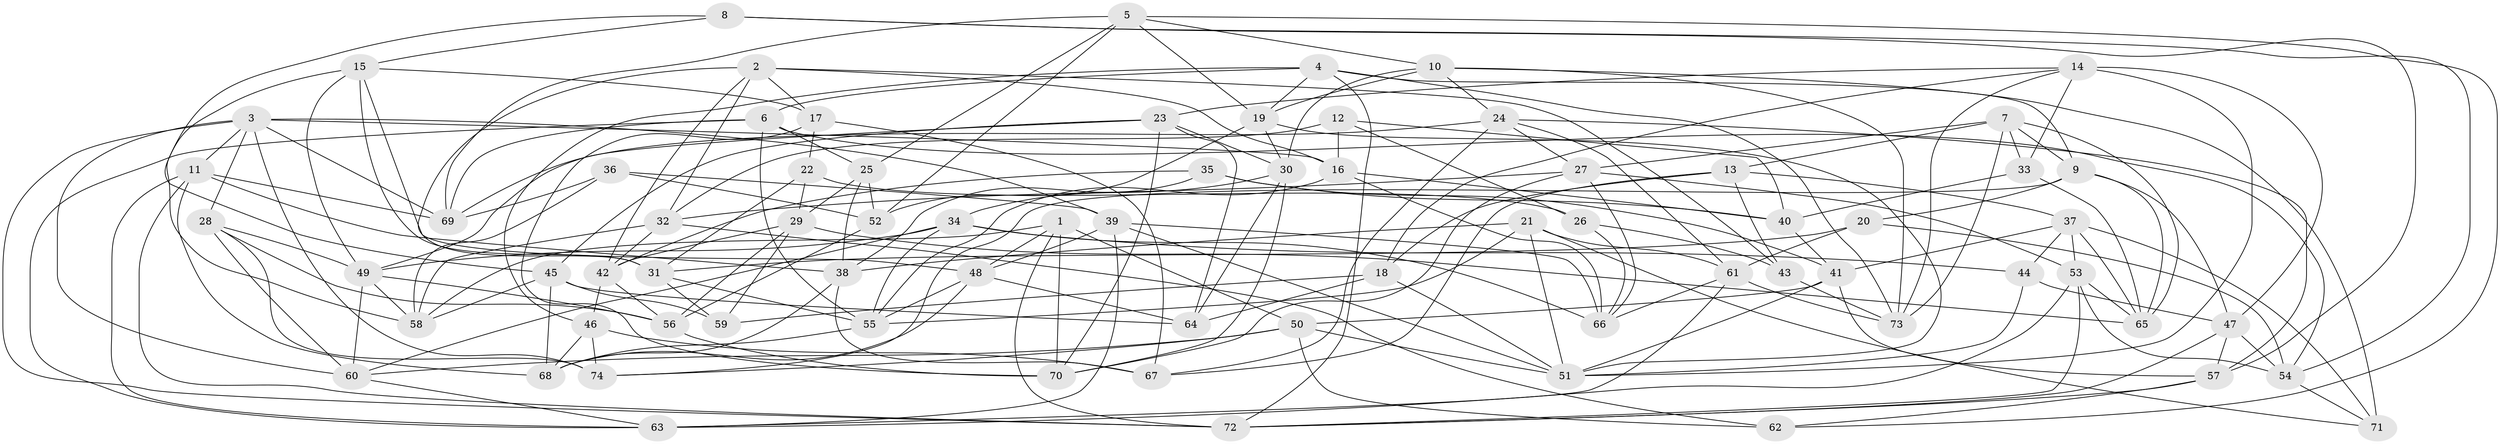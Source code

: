 // original degree distribution, {4: 1.0}
// Generated by graph-tools (version 1.1) at 2025/02/03/09/25 03:02:54]
// undirected, 74 vertices, 206 edges
graph export_dot {
graph [start="1"]
  node [color=gray90,style=filled];
  1;
  2;
  3;
  4;
  5;
  6;
  7;
  8;
  9;
  10;
  11;
  12;
  13;
  14;
  15;
  16;
  17;
  18;
  19;
  20;
  21;
  22;
  23;
  24;
  25;
  26;
  27;
  28;
  29;
  30;
  31;
  32;
  33;
  34;
  35;
  36;
  37;
  38;
  39;
  40;
  41;
  42;
  43;
  44;
  45;
  46;
  47;
  48;
  49;
  50;
  51;
  52;
  53;
  54;
  55;
  56;
  57;
  58;
  59;
  60;
  61;
  62;
  63;
  64;
  65;
  66;
  67;
  68;
  69;
  70;
  71;
  72;
  73;
  74;
  1 -- 48 [weight=1.0];
  1 -- 50 [weight=1.0];
  1 -- 58 [weight=1.0];
  1 -- 70 [weight=1.0];
  1 -- 72 [weight=2.0];
  2 -- 16 [weight=1.0];
  2 -- 17 [weight=1.0];
  2 -- 31 [weight=1.0];
  2 -- 32 [weight=1.0];
  2 -- 42 [weight=1.0];
  2 -- 43 [weight=1.0];
  3 -- 11 [weight=1.0];
  3 -- 16 [weight=1.0];
  3 -- 28 [weight=1.0];
  3 -- 39 [weight=1.0];
  3 -- 60 [weight=1.0];
  3 -- 69 [weight=1.0];
  3 -- 72 [weight=1.0];
  3 -- 74 [weight=1.0];
  4 -- 6 [weight=1.0];
  4 -- 9 [weight=1.0];
  4 -- 19 [weight=1.0];
  4 -- 46 [weight=1.0];
  4 -- 72 [weight=1.0];
  4 -- 73 [weight=1.0];
  5 -- 10 [weight=1.0];
  5 -- 19 [weight=1.0];
  5 -- 25 [weight=1.0];
  5 -- 52 [weight=1.0];
  5 -- 62 [weight=1.0];
  5 -- 69 [weight=1.0];
  6 -- 25 [weight=1.0];
  6 -- 54 [weight=1.0];
  6 -- 55 [weight=1.0];
  6 -- 63 [weight=1.0];
  6 -- 69 [weight=1.0];
  7 -- 9 [weight=1.0];
  7 -- 13 [weight=1.0];
  7 -- 27 [weight=1.0];
  7 -- 33 [weight=1.0];
  7 -- 65 [weight=1.0];
  7 -- 73 [weight=1.0];
  8 -- 15 [weight=1.0];
  8 -- 45 [weight=1.0];
  8 -- 54 [weight=1.0];
  8 -- 57 [weight=1.0];
  9 -- 20 [weight=1.0];
  9 -- 47 [weight=1.0];
  9 -- 65 [weight=1.0];
  9 -- 74 [weight=1.0];
  10 -- 19 [weight=1.0];
  10 -- 24 [weight=1.0];
  10 -- 30 [weight=1.0];
  10 -- 71 [weight=1.0];
  10 -- 73 [weight=1.0];
  11 -- 38 [weight=1.0];
  11 -- 63 [weight=1.0];
  11 -- 68 [weight=1.0];
  11 -- 69 [weight=1.0];
  11 -- 72 [weight=1.0];
  12 -- 16 [weight=1.0];
  12 -- 26 [weight=2.0];
  12 -- 32 [weight=1.0];
  12 -- 40 [weight=2.0];
  13 -- 18 [weight=1.0];
  13 -- 37 [weight=1.0];
  13 -- 43 [weight=2.0];
  13 -- 67 [weight=1.0];
  14 -- 18 [weight=1.0];
  14 -- 23 [weight=1.0];
  14 -- 33 [weight=1.0];
  14 -- 47 [weight=1.0];
  14 -- 51 [weight=1.0];
  14 -- 73 [weight=1.0];
  15 -- 17 [weight=1.0];
  15 -- 31 [weight=1.0];
  15 -- 48 [weight=1.0];
  15 -- 49 [weight=1.0];
  15 -- 58 [weight=1.0];
  16 -- 40 [weight=1.0];
  16 -- 55 [weight=1.0];
  16 -- 66 [weight=1.0];
  17 -- 22 [weight=1.0];
  17 -- 67 [weight=2.0];
  17 -- 70 [weight=1.0];
  18 -- 51 [weight=1.0];
  18 -- 59 [weight=1.0];
  18 -- 64 [weight=2.0];
  19 -- 30 [weight=1.0];
  19 -- 51 [weight=1.0];
  19 -- 52 [weight=1.0];
  20 -- 31 [weight=1.0];
  20 -- 54 [weight=1.0];
  20 -- 61 [weight=1.0];
  21 -- 38 [weight=1.0];
  21 -- 51 [weight=1.0];
  21 -- 55 [weight=2.0];
  21 -- 61 [weight=1.0];
  21 -- 71 [weight=1.0];
  22 -- 26 [weight=1.0];
  22 -- 29 [weight=1.0];
  22 -- 31 [weight=1.0];
  23 -- 30 [weight=1.0];
  23 -- 45 [weight=1.0];
  23 -- 49 [weight=1.0];
  23 -- 64 [weight=1.0];
  23 -- 70 [weight=1.0];
  24 -- 27 [weight=1.0];
  24 -- 57 [weight=1.0];
  24 -- 61 [weight=1.0];
  24 -- 67 [weight=1.0];
  24 -- 69 [weight=1.0];
  25 -- 29 [weight=1.0];
  25 -- 38 [weight=1.0];
  25 -- 52 [weight=2.0];
  26 -- 43 [weight=2.0];
  26 -- 66 [weight=1.0];
  27 -- 32 [weight=1.0];
  27 -- 53 [weight=1.0];
  27 -- 66 [weight=1.0];
  27 -- 70 [weight=1.0];
  28 -- 49 [weight=2.0];
  28 -- 56 [weight=1.0];
  28 -- 60 [weight=1.0];
  28 -- 74 [weight=3.0];
  29 -- 42 [weight=1.0];
  29 -- 56 [weight=1.0];
  29 -- 59 [weight=1.0];
  29 -- 65 [weight=1.0];
  30 -- 34 [weight=1.0];
  30 -- 64 [weight=1.0];
  30 -- 70 [weight=1.0];
  31 -- 55 [weight=1.0];
  31 -- 59 [weight=1.0];
  32 -- 42 [weight=1.0];
  32 -- 58 [weight=1.0];
  32 -- 62 [weight=1.0];
  33 -- 40 [weight=1.0];
  33 -- 65 [weight=1.0];
  34 -- 44 [weight=1.0];
  34 -- 49 [weight=1.0];
  34 -- 55 [weight=1.0];
  34 -- 60 [weight=1.0];
  34 -- 66 [weight=1.0];
  35 -- 38 [weight=1.0];
  35 -- 40 [weight=1.0];
  35 -- 41 [weight=1.0];
  35 -- 42 [weight=1.0];
  36 -- 39 [weight=1.0];
  36 -- 52 [weight=1.0];
  36 -- 58 [weight=1.0];
  36 -- 69 [weight=1.0];
  37 -- 41 [weight=1.0];
  37 -- 44 [weight=1.0];
  37 -- 53 [weight=1.0];
  37 -- 65 [weight=1.0];
  37 -- 71 [weight=1.0];
  38 -- 67 [weight=1.0];
  38 -- 68 [weight=1.0];
  39 -- 48 [weight=1.0];
  39 -- 51 [weight=1.0];
  39 -- 63 [weight=1.0];
  39 -- 66 [weight=1.0];
  40 -- 41 [weight=1.0];
  41 -- 50 [weight=1.0];
  41 -- 51 [weight=1.0];
  41 -- 57 [weight=1.0];
  42 -- 46 [weight=1.0];
  42 -- 56 [weight=1.0];
  43 -- 73 [weight=1.0];
  44 -- 47 [weight=1.0];
  44 -- 51 [weight=1.0];
  45 -- 58 [weight=1.0];
  45 -- 59 [weight=1.0];
  45 -- 64 [weight=1.0];
  45 -- 68 [weight=1.0];
  46 -- 67 [weight=1.0];
  46 -- 68 [weight=1.0];
  46 -- 74 [weight=2.0];
  47 -- 54 [weight=1.0];
  47 -- 57 [weight=1.0];
  47 -- 72 [weight=1.0];
  48 -- 55 [weight=1.0];
  48 -- 64 [weight=1.0];
  48 -- 68 [weight=1.0];
  49 -- 56 [weight=1.0];
  49 -- 58 [weight=1.0];
  49 -- 60 [weight=1.0];
  50 -- 51 [weight=1.0];
  50 -- 60 [weight=1.0];
  50 -- 62 [weight=1.0];
  50 -- 74 [weight=1.0];
  52 -- 56 [weight=1.0];
  53 -- 54 [weight=1.0];
  53 -- 63 [weight=1.0];
  53 -- 65 [weight=1.0];
  53 -- 72 [weight=1.0];
  54 -- 71 [weight=1.0];
  55 -- 68 [weight=1.0];
  56 -- 70 [weight=1.0];
  57 -- 62 [weight=1.0];
  57 -- 72 [weight=1.0];
  60 -- 63 [weight=1.0];
  61 -- 63 [weight=1.0];
  61 -- 66 [weight=1.0];
  61 -- 73 [weight=1.0];
}
